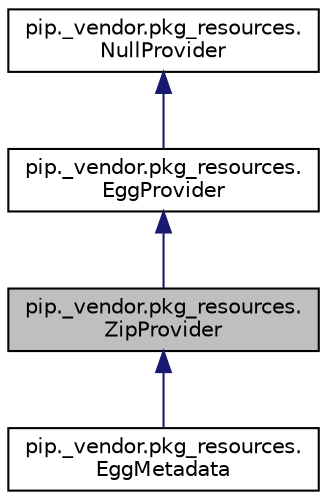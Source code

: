 digraph "pip._vendor.pkg_resources.ZipProvider"
{
  edge [fontname="Helvetica",fontsize="10",labelfontname="Helvetica",labelfontsize="10"];
  node [fontname="Helvetica",fontsize="10",shape=record];
  Node0 [label="pip._vendor.pkg_resources.\lZipProvider",height=0.2,width=0.4,color="black", fillcolor="grey75", style="filled", fontcolor="black"];
  Node1 -> Node0 [dir="back",color="midnightblue",fontsize="10",style="solid",fontname="Helvetica"];
  Node1 [label="pip._vendor.pkg_resources.\lEggProvider",height=0.2,width=0.4,color="black", fillcolor="white", style="filled",URL="$classpip_1_1__vendor_1_1pkg__resources_1_1_egg_provider.html"];
  Node2 -> Node1 [dir="back",color="midnightblue",fontsize="10",style="solid",fontname="Helvetica"];
  Node2 [label="pip._vendor.pkg_resources.\lNullProvider",height=0.2,width=0.4,color="black", fillcolor="white", style="filled",URL="$classpip_1_1__vendor_1_1pkg__resources_1_1_null_provider.html"];
  Node0 -> Node3 [dir="back",color="midnightblue",fontsize="10",style="solid",fontname="Helvetica"];
  Node3 [label="pip._vendor.pkg_resources.\lEggMetadata",height=0.2,width=0.4,color="black", fillcolor="white", style="filled",URL="$classpip_1_1__vendor_1_1pkg__resources_1_1_egg_metadata.html"];
}
